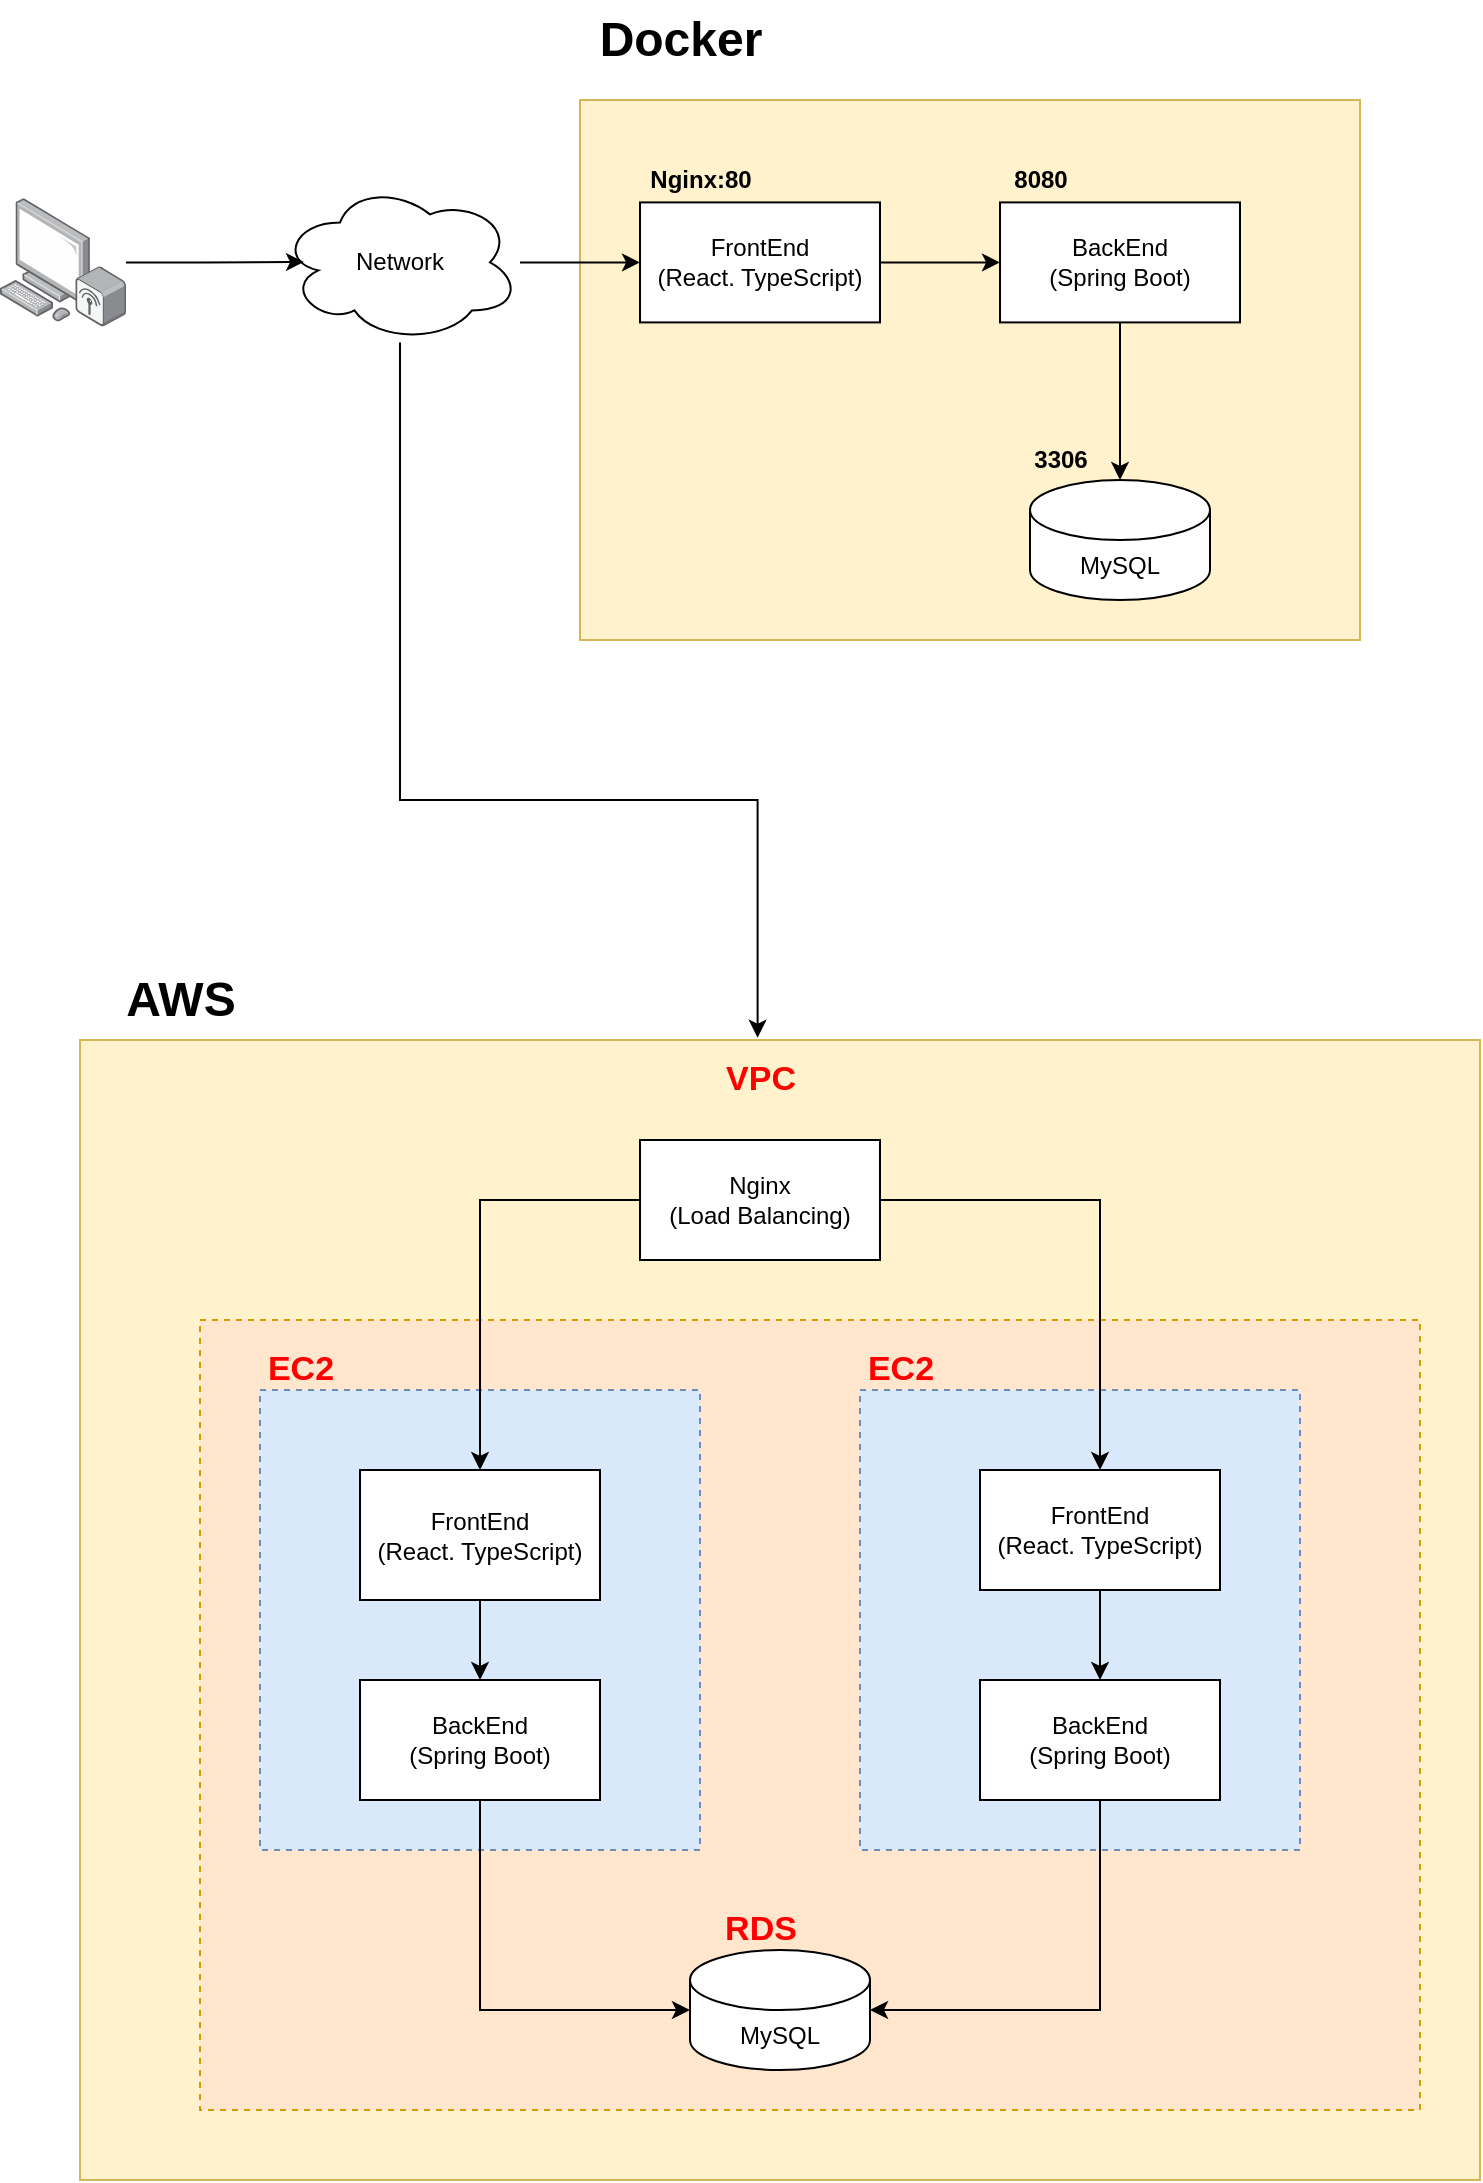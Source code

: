 <mxfile version="26.2.14">
  <diagram name="페이지-1" id="ziMDpMtz0rjRjJ7THkd3">
    <mxGraphModel dx="1426" dy="743" grid="1" gridSize="10" guides="1" tooltips="1" connect="1" arrows="1" fold="1" page="1" pageScale="1" pageWidth="827" pageHeight="1169" math="0" shadow="0">
      <root>
        <mxCell id="0" />
        <mxCell id="1" parent="0" />
        <mxCell id="aNqcBCFrtqx1Fy7KX9Zn-18" value="" style="rounded=0;whiteSpace=wrap;html=1;fillColor=#fff2cc;strokeColor=#d6b656;" vertex="1" parent="1">
          <mxGeometry x="80" y="550" width="700" height="570" as="geometry" />
        </mxCell>
        <mxCell id="aNqcBCFrtqx1Fy7KX9Zn-24" value="" style="rounded=0;whiteSpace=wrap;html=1;dashed=1;fillColor=#ffe6cc;strokeColor=#d79b00;" vertex="1" parent="1">
          <mxGeometry x="140" y="690" width="610" height="395" as="geometry" />
        </mxCell>
        <mxCell id="aNqcBCFrtqx1Fy7KX9Zn-19" value="" style="rounded=0;whiteSpace=wrap;html=1;fillColor=#fff2cc;strokeColor=#d6b656;" vertex="1" parent="1">
          <mxGeometry x="330" y="80" width="390" height="270" as="geometry" />
        </mxCell>
        <mxCell id="aNqcBCFrtqx1Fy7KX9Zn-7" style="edgeStyle=orthogonalEdgeStyle;rounded=0;orthogonalLoop=1;jettySize=auto;html=1;entryX=0;entryY=0.5;entryDx=0;entryDy=0;" edge="1" parent="1" source="aNqcBCFrtqx1Fy7KX9Zn-2" target="aNqcBCFrtqx1Fy7KX9Zn-4">
          <mxGeometry relative="1" as="geometry" />
        </mxCell>
        <mxCell id="aNqcBCFrtqx1Fy7KX9Zn-2" value="Network" style="ellipse;shape=cloud;whiteSpace=wrap;html=1;" vertex="1" parent="1">
          <mxGeometry x="180" y="121.2" width="120" height="80" as="geometry" />
        </mxCell>
        <mxCell id="aNqcBCFrtqx1Fy7KX9Zn-8" style="edgeStyle=orthogonalEdgeStyle;rounded=0;orthogonalLoop=1;jettySize=auto;html=1;" edge="1" parent="1" source="aNqcBCFrtqx1Fy7KX9Zn-4" target="aNqcBCFrtqx1Fy7KX9Zn-5">
          <mxGeometry relative="1" as="geometry" />
        </mxCell>
        <mxCell id="aNqcBCFrtqx1Fy7KX9Zn-4" value="FrontEnd&lt;div&gt;(React. TypeScript)&lt;/div&gt;" style="rounded=0;whiteSpace=wrap;html=1;" vertex="1" parent="1">
          <mxGeometry x="360" y="131.2" width="120" height="60" as="geometry" />
        </mxCell>
        <mxCell id="aNqcBCFrtqx1Fy7KX9Zn-14" style="edgeStyle=orthogonalEdgeStyle;rounded=0;orthogonalLoop=1;jettySize=auto;html=1;exitX=0.5;exitY=1;exitDx=0;exitDy=0;" edge="1" parent="1" source="aNqcBCFrtqx1Fy7KX9Zn-5" target="aNqcBCFrtqx1Fy7KX9Zn-13">
          <mxGeometry relative="1" as="geometry" />
        </mxCell>
        <mxCell id="aNqcBCFrtqx1Fy7KX9Zn-5" value="BackEnd&lt;div&gt;(Spring Boot)&lt;/div&gt;" style="rounded=0;whiteSpace=wrap;html=1;" vertex="1" parent="1">
          <mxGeometry x="540" y="131.2" width="120" height="60" as="geometry" />
        </mxCell>
        <mxCell id="aNqcBCFrtqx1Fy7KX9Zn-9" style="edgeStyle=orthogonalEdgeStyle;rounded=0;orthogonalLoop=1;jettySize=auto;html=1;entryX=0.1;entryY=0.497;entryDx=0;entryDy=0;entryPerimeter=0;" edge="1" parent="1" source="aNqcBCFrtqx1Fy7KX9Zn-15" target="aNqcBCFrtqx1Fy7KX9Zn-2">
          <mxGeometry relative="1" as="geometry">
            <mxPoint x="122.4" y="160" as="sourcePoint" />
          </mxGeometry>
        </mxCell>
        <mxCell id="aNqcBCFrtqx1Fy7KX9Zn-10" value="Nginx:80" style="text;strokeColor=none;fillColor=none;html=1;fontSize10;fontStyle=1;verticalAlign=middle;align=center;" vertex="1" parent="1">
          <mxGeometry x="340" y="100" width="100" height="40" as="geometry" />
        </mxCell>
        <mxCell id="aNqcBCFrtqx1Fy7KX9Zn-12" value="8080" style="text;strokeColor=none;fillColor=none;html=1;fontSize10;fontStyle=1;verticalAlign=middle;align=center;" vertex="1" parent="1">
          <mxGeometry x="510" y="100" width="100" height="40" as="geometry" />
        </mxCell>
        <mxCell id="aNqcBCFrtqx1Fy7KX9Zn-13" value="MySQL" style="shape=cylinder3;whiteSpace=wrap;html=1;boundedLbl=1;backgroundOutline=1;size=15;" vertex="1" parent="1">
          <mxGeometry x="555" y="270" width="90" height="60" as="geometry" />
        </mxCell>
        <mxCell id="aNqcBCFrtqx1Fy7KX9Zn-15" value="" style="image;points=[];aspect=fixed;html=1;align=center;shadow=0;dashed=0;image=img/lib/allied_telesis/computer_and_terminals/Personal_Computer_Wireless.svg;" vertex="1" parent="1">
          <mxGeometry x="40" y="129.1" width="63" height="64.2" as="geometry" />
        </mxCell>
        <mxCell id="aNqcBCFrtqx1Fy7KX9Zn-20" value="Docker" style="text;strokeColor=none;fillColor=none;html=1;fontSize=24;fontStyle=1;verticalAlign=middle;align=center;" vertex="1" parent="1">
          <mxGeometry x="330" y="30" width="100" height="40" as="geometry" />
        </mxCell>
        <mxCell id="aNqcBCFrtqx1Fy7KX9Zn-21" value="3306" style="text;strokeColor=none;fillColor=none;html=1;fontSize10;fontStyle=1;verticalAlign=middle;align=center;" vertex="1" parent="1">
          <mxGeometry x="520" y="240" width="100" height="40" as="geometry" />
        </mxCell>
        <mxCell id="aNqcBCFrtqx1Fy7KX9Zn-22" value="AWS" style="text;strokeColor=none;fillColor=none;html=1;fontSize=24;fontStyle=1;verticalAlign=middle;align=center;" vertex="1" parent="1">
          <mxGeometry x="80" y="510" width="100" height="40" as="geometry" />
        </mxCell>
        <mxCell id="aNqcBCFrtqx1Fy7KX9Zn-25" value="VPC" style="text;html=1;fontSize=17;fontStyle=1;verticalAlign=middle;align=center;fontColor=#FF0000;" vertex="1" parent="1">
          <mxGeometry x="370" y="560" width="100" height="20" as="geometry" />
        </mxCell>
        <mxCell id="aNqcBCFrtqx1Fy7KX9Zn-26" value="" style="rounded=0;whiteSpace=wrap;html=1;dashed=1;fillColor=#dae8fc;strokeColor=#6c8ebf;" vertex="1" parent="1">
          <mxGeometry x="170" y="725" width="220" height="230" as="geometry" />
        </mxCell>
        <mxCell id="aNqcBCFrtqx1Fy7KX9Zn-27" value="" style="rounded=0;whiteSpace=wrap;html=1;dashed=1;fillColor=#dae8fc;strokeColor=#6c8ebf;" vertex="1" parent="1">
          <mxGeometry x="470" y="725" width="220" height="230" as="geometry" />
        </mxCell>
        <mxCell id="aNqcBCFrtqx1Fy7KX9Zn-46" value="" style="edgeStyle=orthogonalEdgeStyle;rounded=0;orthogonalLoop=1;jettySize=auto;html=1;" edge="1" parent="1" source="aNqcBCFrtqx1Fy7KX9Zn-28" target="aNqcBCFrtqx1Fy7KX9Zn-30">
          <mxGeometry relative="1" as="geometry" />
        </mxCell>
        <mxCell id="aNqcBCFrtqx1Fy7KX9Zn-28" value="FrontEnd&lt;div&gt;(React. TypeScript)&lt;/div&gt;" style="rounded=0;whiteSpace=wrap;html=1;" vertex="1" parent="1">
          <mxGeometry x="220" y="765" width="120" height="65" as="geometry" />
        </mxCell>
        <mxCell id="aNqcBCFrtqx1Fy7KX9Zn-47" value="" style="edgeStyle=orthogonalEdgeStyle;rounded=0;orthogonalLoop=1;jettySize=auto;html=1;" edge="1" parent="1" source="aNqcBCFrtqx1Fy7KX9Zn-29" target="aNqcBCFrtqx1Fy7KX9Zn-31">
          <mxGeometry relative="1" as="geometry" />
        </mxCell>
        <mxCell id="aNqcBCFrtqx1Fy7KX9Zn-29" value="FrontEnd&lt;div&gt;(React. TypeScript)&lt;/div&gt;" style="rounded=0;whiteSpace=wrap;html=1;" vertex="1" parent="1">
          <mxGeometry x="530" y="765" width="120" height="60" as="geometry" />
        </mxCell>
        <mxCell id="aNqcBCFrtqx1Fy7KX9Zn-30" value="BackEnd&lt;div&gt;(Spring Boot)&lt;/div&gt;" style="rounded=0;whiteSpace=wrap;html=1;" vertex="1" parent="1">
          <mxGeometry x="220" y="870" width="120" height="60" as="geometry" />
        </mxCell>
        <mxCell id="aNqcBCFrtqx1Fy7KX9Zn-31" value="BackEnd&lt;div&gt;(Spring Boot)&lt;/div&gt;" style="rounded=0;whiteSpace=wrap;html=1;" vertex="1" parent="1">
          <mxGeometry x="530" y="870" width="120" height="60" as="geometry" />
        </mxCell>
        <mxCell id="aNqcBCFrtqx1Fy7KX9Zn-32" value="MySQL" style="shape=cylinder3;whiteSpace=wrap;html=1;boundedLbl=1;backgroundOutline=1;size=15;" vertex="1" parent="1">
          <mxGeometry x="385" y="1005" width="90" height="60" as="geometry" />
        </mxCell>
        <mxCell id="aNqcBCFrtqx1Fy7KX9Zn-34" style="edgeStyle=orthogonalEdgeStyle;rounded=0;orthogonalLoop=1;jettySize=auto;html=1;entryX=0.484;entryY=-0.002;entryDx=0;entryDy=0;entryPerimeter=0;" edge="1" parent="1" source="aNqcBCFrtqx1Fy7KX9Zn-2" target="aNqcBCFrtqx1Fy7KX9Zn-18">
          <mxGeometry relative="1" as="geometry">
            <Array as="points">
              <mxPoint x="240" y="430" />
              <mxPoint x="419" y="430" />
            </Array>
          </mxGeometry>
        </mxCell>
        <mxCell id="aNqcBCFrtqx1Fy7KX9Zn-43" style="edgeStyle=orthogonalEdgeStyle;rounded=0;orthogonalLoop=1;jettySize=auto;html=1;entryX=0.5;entryY=0;entryDx=0;entryDy=0;" edge="1" parent="1" source="aNqcBCFrtqx1Fy7KX9Zn-35" target="aNqcBCFrtqx1Fy7KX9Zn-28">
          <mxGeometry relative="1" as="geometry">
            <Array as="points">
              <mxPoint x="280" y="630" />
            </Array>
          </mxGeometry>
        </mxCell>
        <mxCell id="aNqcBCFrtqx1Fy7KX9Zn-44" style="edgeStyle=orthogonalEdgeStyle;rounded=0;orthogonalLoop=1;jettySize=auto;html=1;exitX=1;exitY=0.5;exitDx=0;exitDy=0;entryX=0.5;entryY=0;entryDx=0;entryDy=0;" edge="1" parent="1" source="aNqcBCFrtqx1Fy7KX9Zn-35" target="aNqcBCFrtqx1Fy7KX9Zn-29">
          <mxGeometry relative="1" as="geometry" />
        </mxCell>
        <mxCell id="aNqcBCFrtqx1Fy7KX9Zn-35" value="Nginx&lt;div&gt;(Load Balancing)&lt;/div&gt;" style="rounded=0;whiteSpace=wrap;html=1;" vertex="1" parent="1">
          <mxGeometry x="360" y="600" width="120" height="60" as="geometry" />
        </mxCell>
        <mxCell id="aNqcBCFrtqx1Fy7KX9Zn-39" value="EC2" style="text;html=1;fontSize=17;fontStyle=1;verticalAlign=middle;align=center;fontColor=#FF0000;" vertex="1" parent="1">
          <mxGeometry x="140" y="705" width="100" height="20" as="geometry" />
        </mxCell>
        <mxCell id="aNqcBCFrtqx1Fy7KX9Zn-40" value="EC2" style="text;html=1;fontSize=17;fontStyle=1;verticalAlign=middle;align=center;fontColor=#FF0000;" vertex="1" parent="1">
          <mxGeometry x="440" y="705" width="100" height="20" as="geometry" />
        </mxCell>
        <mxCell id="aNqcBCFrtqx1Fy7KX9Zn-41" value="RDS" style="text;html=1;fontSize=17;fontStyle=1;verticalAlign=middle;align=center;fontColor=#FF0000;" vertex="1" parent="1">
          <mxGeometry x="370" y="985" width="100" height="20" as="geometry" />
        </mxCell>
        <mxCell id="aNqcBCFrtqx1Fy7KX9Zn-48" style="edgeStyle=orthogonalEdgeStyle;rounded=0;orthogonalLoop=1;jettySize=auto;html=1;entryX=1;entryY=0.5;entryDx=0;entryDy=0;entryPerimeter=0;exitX=0.5;exitY=1;exitDx=0;exitDy=0;" edge="1" parent="1" source="aNqcBCFrtqx1Fy7KX9Zn-31" target="aNqcBCFrtqx1Fy7KX9Zn-32">
          <mxGeometry relative="1" as="geometry" />
        </mxCell>
        <mxCell id="aNqcBCFrtqx1Fy7KX9Zn-49" style="edgeStyle=orthogonalEdgeStyle;rounded=0;orthogonalLoop=1;jettySize=auto;html=1;entryX=0;entryY=0.5;entryDx=0;entryDy=0;entryPerimeter=0;exitX=0.5;exitY=1;exitDx=0;exitDy=0;" edge="1" parent="1" source="aNqcBCFrtqx1Fy7KX9Zn-30" target="aNqcBCFrtqx1Fy7KX9Zn-32">
          <mxGeometry relative="1" as="geometry" />
        </mxCell>
      </root>
    </mxGraphModel>
  </diagram>
</mxfile>
